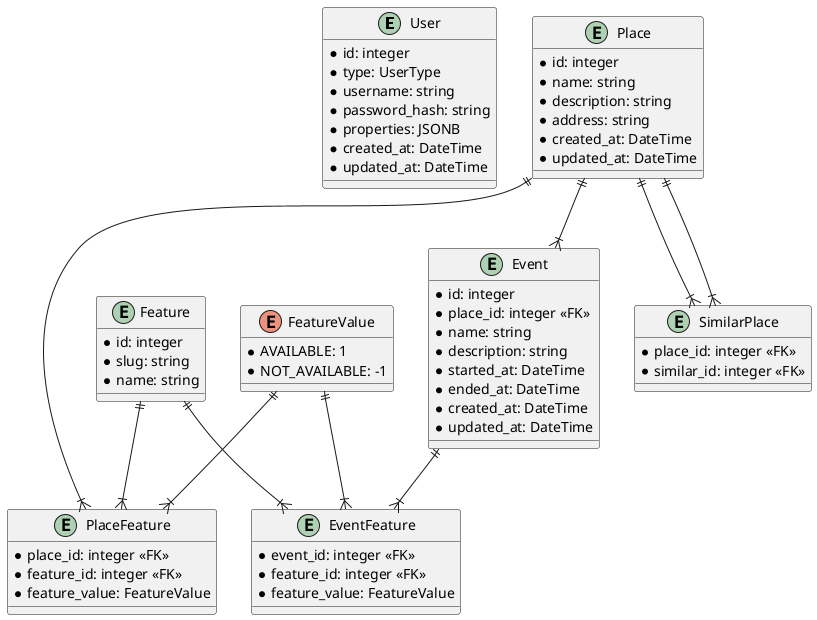 @startuml database

entity "User" as u {
    * id: integer
    * type: UserType
    * username: string
    * password_hash: string
    * properties: JSONB
    * created_at: DateTime
    * updated_at: DateTime
}

entity "Place" as p {
    * id: integer
    * name: string
    * description: string
    * address: string
    * created_at: DateTime
    * updated_at: DateTime
}

entity "Event" as e {
    * id: integer
    * place_id: integer <<FK>>
    * name: string
    * description: string
    * started_at: DateTime
    * ended_at: DateTime
    * created_at: DateTime
    * updated_at: DateTime
}

enum "FeatureValue" as fv {
    * AVAILABLE: 1
    * NOT_AVAILABLE: -1
}

entity "Feature" as f {
    * id: integer
    * slug: string
    * name: string
}

entity "PlaceFeature" as pf {
    * place_id: integer <<FK>>
    * feature_id: integer <<FK>>
    * feature_value: FeatureValue
}

entity "EventFeature" as ef {
    * event_id: integer <<FK>>
    * feature_id: integer <<FK>>
    * feature_value: FeatureValue
}

entity "SimilarPlace" as sp {
   * place_id: integer <<FK>>
   * similar_id: integer <<FK>>
}


p ||--|{ pf
f ||--|{ pf
fv ||--|{ pf
fv ||--|{ ef
p ||--|{ e
e ||--|{ ef
f ||--|{ ef
p ||--|{ sp
p ||--|{ sp
@enduml